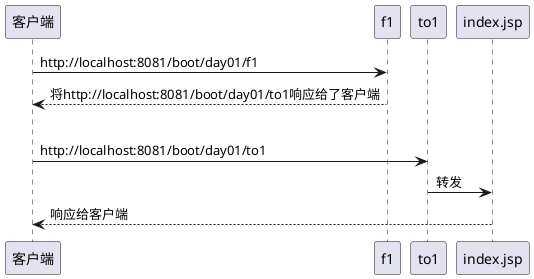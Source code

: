 @startuml
客户端 -> f1: http://localhost:8081/boot/day01/f1

客户端 <-- f1:将http://localhost:8081/boot/day01/to1响应给了客户端
|||
客户端 -> to1:http://localhost:8081/boot/day01/to1

to1 -> index.jsp:转发

客户端 <-- index.jsp:响应给客户端

@enduml